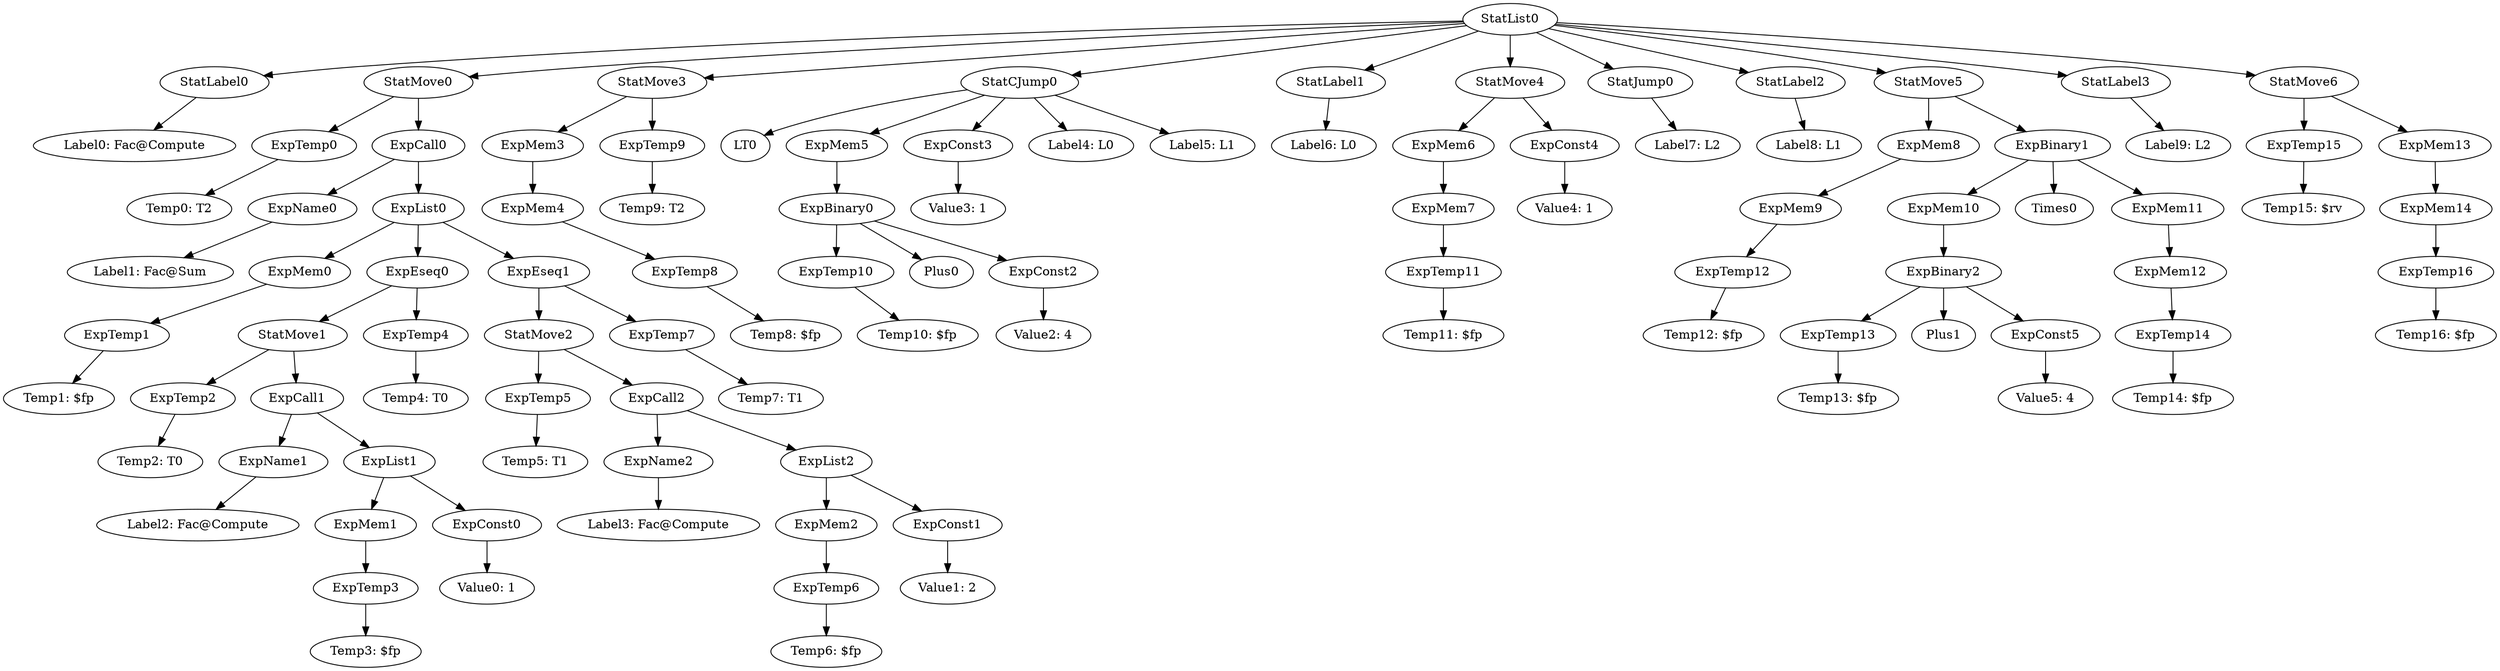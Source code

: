 digraph {
	ordering = out;
	ExpTemp16 -> "Temp16: $fp";
	ExpMem11 -> ExpMem12;
	ExpMem12 -> ExpTemp14;
	ExpTemp14 -> "Temp14: $fp";
	ExpMem10 -> ExpBinary2;
	ExpTemp13 -> "Temp13: $fp";
	ExpConst5 -> "Value5: 4";
	StatMove5 -> ExpMem8;
	StatMove5 -> ExpBinary1;
	ExpMem8 -> ExpMem9;
	StatLabel2 -> "Label8: L1";
	ExpTemp5 -> "Temp5: T1";
	ExpName2 -> "Label3: Fac@Compute";
	ExpTemp1 -> "Temp1: $fp";
	ExpEseq0 -> StatMove1;
	ExpEseq0 -> ExpTemp4;
	ExpConst0 -> "Value0: 1";
	ExpMem9 -> ExpTemp12;
	ExpMem1 -> ExpTemp3;
	ExpTemp3 -> "Temp3: $fp";
	ExpBinary1 -> ExpMem10;
	ExpBinary1 -> Times0;
	ExpBinary1 -> ExpMem11;
	ExpList1 -> ExpMem1;
	ExpList1 -> ExpConst0;
	ExpMem0 -> ExpTemp1;
	StatMove4 -> ExpMem6;
	StatMove4 -> ExpConst4;
	ExpMem13 -> ExpMem14;
	StatMove1 -> ExpTemp2;
	StatMove1 -> ExpCall1;
	ExpTemp8 -> "Temp8: $fp";
	StatMove0 -> ExpTemp0;
	StatMove0 -> ExpCall0;
	ExpTemp15 -> "Temp15: $rv";
	ExpName1 -> "Label2: Fac@Compute";
	ExpEseq1 -> StatMove2;
	ExpEseq1 -> ExpTemp7;
	ExpMem7 -> ExpTemp11;
	StatList0 -> StatLabel0;
	StatList0 -> StatMove0;
	StatList0 -> StatMove3;
	StatList0 -> StatCJump0;
	StatList0 -> StatLabel1;
	StatList0 -> StatMove4;
	StatList0 -> StatJump0;
	StatList0 -> StatLabel2;
	StatList0 -> StatMove5;
	StatList0 -> StatLabel3;
	StatList0 -> StatMove6;
	ExpBinary2 -> ExpTemp13;
	ExpBinary2 -> Plus1;
	ExpBinary2 -> ExpConst5;
	ExpMem5 -> ExpBinary0;
	StatLabel0 -> "Label0: Fac@Compute";
	StatMove2 -> ExpTemp5;
	StatMove2 -> ExpCall2;
	ExpTemp2 -> "Temp2: T0";
	ExpTemp10 -> "Temp10: $fp";
	ExpMem14 -> ExpTemp16;
	ExpName0 -> "Label1: Fac@Sum";
	ExpTemp4 -> "Temp4: T0";
	ExpTemp0 -> "Temp0: T2";
	ExpTemp7 -> "Temp7: T1";
	ExpCall0 -> ExpName0;
	ExpCall0 -> ExpList0;
	ExpTemp12 -> "Temp12: $fp";
	ExpMem2 -> ExpTemp6;
	StatLabel1 -> "Label6: L0";
	StatJump0 -> "Label7: L2";
	ExpCall1 -> ExpName1;
	ExpCall1 -> ExpList1;
	StatCJump0 -> LT0;
	StatCJump0 -> ExpMem5;
	StatCJump0 -> ExpConst3;
	StatCJump0 -> "Label4: L0";
	StatCJump0 -> "Label5: L1";
	ExpList0 -> ExpMem0;
	ExpList0 -> ExpEseq0;
	ExpList0 -> ExpEseq1;
	ExpCall2 -> ExpName2;
	ExpCall2 -> ExpList2;
	ExpConst2 -> "Value2: 4";
	StatMove6 -> ExpTemp15;
	StatMove6 -> ExpMem13;
	ExpTemp6 -> "Temp6: $fp";
	ExpList2 -> ExpMem2;
	ExpList2 -> ExpConst1;
	ExpConst1 -> "Value1: 2";
	ExpMem4 -> ExpTemp8;
	ExpBinary0 -> ExpTemp10;
	ExpBinary0 -> Plus0;
	ExpBinary0 -> ExpConst2;
	ExpMem3 -> ExpMem4;
	StatMove3 -> ExpMem3;
	StatMove3 -> ExpTemp9;
	ExpTemp11 -> "Temp11: $fp";
	ExpTemp9 -> "Temp9: T2";
	ExpConst3 -> "Value3: 1";
	ExpMem6 -> ExpMem7;
	StatLabel3 -> "Label9: L2";
	ExpConst4 -> "Value4: 1";
}

